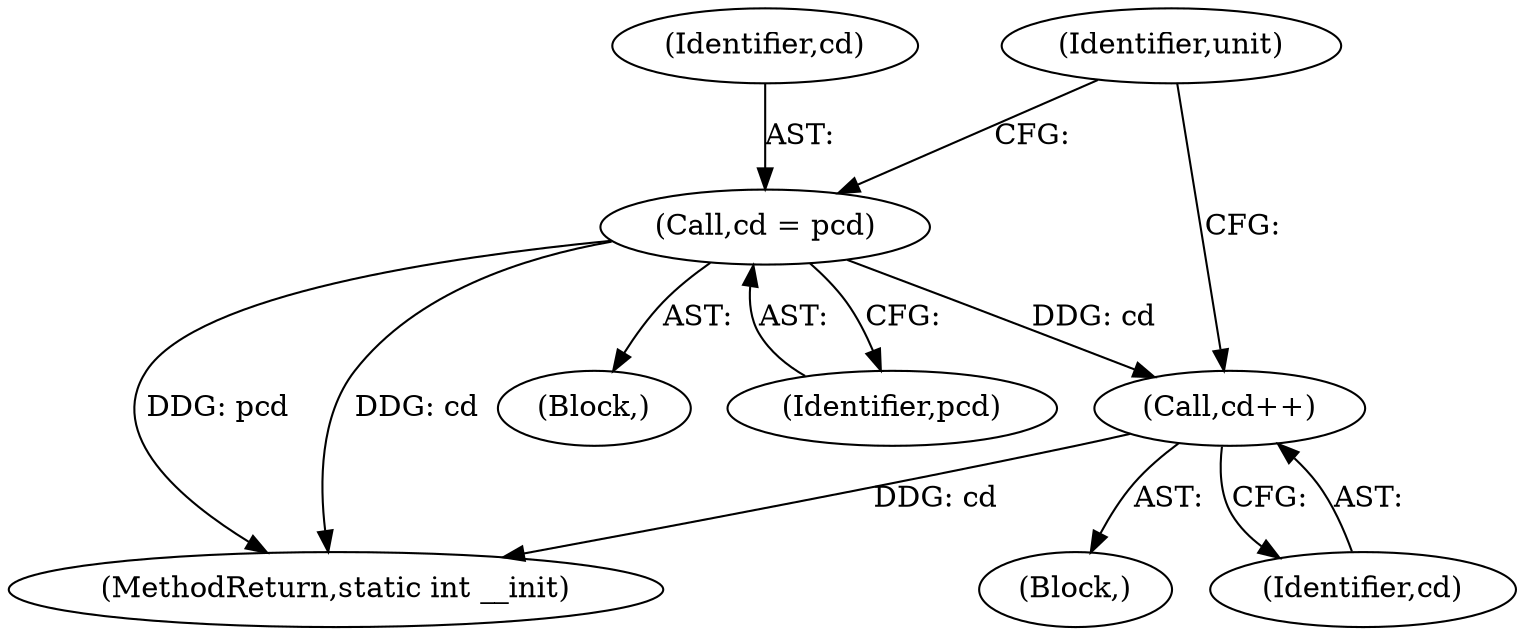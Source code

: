 digraph "1_linux_f0d1762554014ce0ae347b9f0d088f2c157c8c72_1@del" {
"1000128" [label="(Call,cd = pcd)"];
"1000137" [label="(Call,cd++)"];
"1000138" [label="(Identifier,cd)"];
"1000132" [label="(Identifier,unit)"];
"1000129" [label="(Identifier,cd)"];
"1000137" [label="(Call,cd++)"];
"1000186" [label="(MethodReturn,static int __init)"];
"1000124" [label="(Block,)"];
"1000128" [label="(Call,cd = pcd)"];
"1000130" [label="(Identifier,pcd)"];
"1000134" [label="(Block,)"];
"1000128" -> "1000124"  [label="AST: "];
"1000128" -> "1000130"  [label="CFG: "];
"1000129" -> "1000128"  [label="AST: "];
"1000130" -> "1000128"  [label="AST: "];
"1000132" -> "1000128"  [label="CFG: "];
"1000128" -> "1000186"  [label="DDG: pcd"];
"1000128" -> "1000186"  [label="DDG: cd"];
"1000128" -> "1000137"  [label="DDG: cd"];
"1000137" -> "1000134"  [label="AST: "];
"1000137" -> "1000138"  [label="CFG: "];
"1000138" -> "1000137"  [label="AST: "];
"1000132" -> "1000137"  [label="CFG: "];
"1000137" -> "1000186"  [label="DDG: cd"];
}
